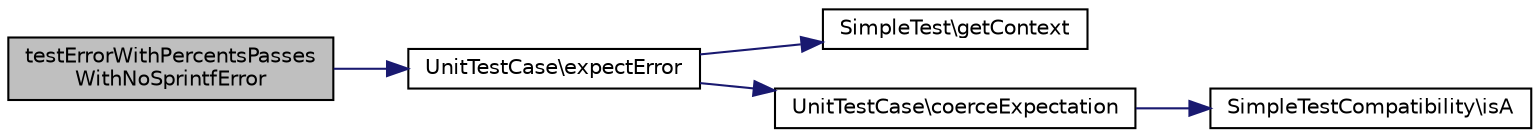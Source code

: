 digraph "testErrorWithPercentsPassesWithNoSprintfError"
{
  edge [fontname="Helvetica",fontsize="10",labelfontname="Helvetica",labelfontsize="10"];
  node [fontname="Helvetica",fontsize="10",shape=record];
  rankdir="LR";
  Node1 [label="testErrorWithPercentsPasses\lWithNoSprintfError",height=0.2,width=0.4,color="black", fillcolor="grey75", style="filled" fontcolor="black"];
  Node1 -> Node2 [color="midnightblue",fontsize="10",style="solid",fontname="Helvetica"];
  Node2 [label="UnitTestCase\\expectError",height=0.2,width=0.4,color="black", fillcolor="white", style="filled",URL="$class_unit_test_case.html#abc3681aefc80ab27077fd5f7079fd23e"];
  Node2 -> Node3 [color="midnightblue",fontsize="10",style="solid",fontname="Helvetica"];
  Node3 [label="SimpleTest\\getContext",height=0.2,width=0.4,color="black", fillcolor="white", style="filled",URL="$class_simple_test.html#aa3fe42ba4c6ff4bf9fe17a836d6b593f"];
  Node2 -> Node4 [color="midnightblue",fontsize="10",style="solid",fontname="Helvetica"];
  Node4 [label="UnitTestCase\\coerceExpectation",height=0.2,width=0.4,color="black", fillcolor="white", style="filled",URL="$class_unit_test_case.html#accf9811bda484165de4ddb7eb3c43f6f"];
  Node4 -> Node5 [color="midnightblue",fontsize="10",style="solid",fontname="Helvetica"];
  Node5 [label="SimpleTestCompatibility\\isA",height=0.2,width=0.4,color="black", fillcolor="white", style="filled",URL="$class_simple_test_compatibility.html#a89339a52a329ae34fbb05260963b066b"];
}
